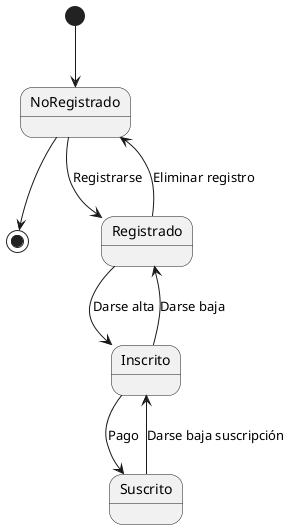 @startuml

[*] --> NoRegistrado
NoRegistrado--> [*]
NoRegistrado-->Registrado : Registrarse
Registrado-->NoRegistrado : Eliminar registro
Registrado-->Inscrito : Darse alta
Inscrito-->Registrado : Darse baja
Inscrito-->Suscrito : Pago
Suscrito-->Inscrito : Darse baja suscripción

@enduml